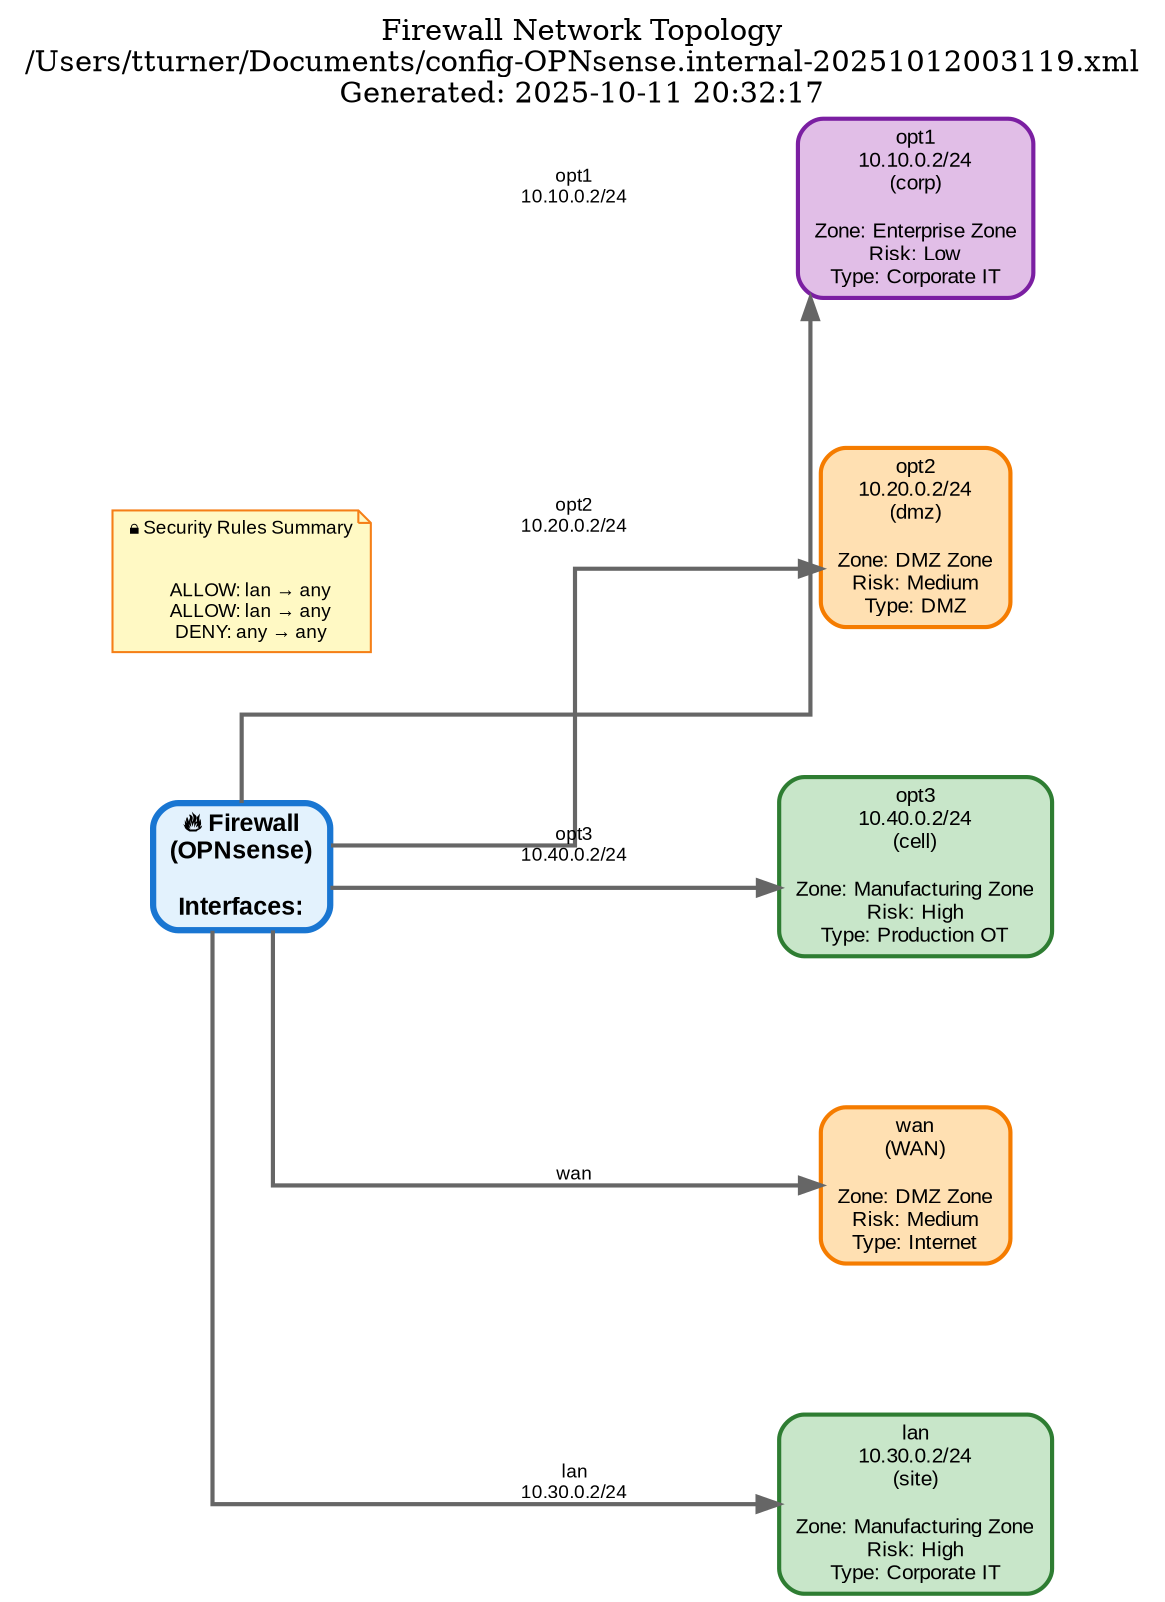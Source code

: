 digraph FirewallTopology {
  rankdir=LR;
  node [fontname="Arial", fontsize=10];
  edge [fontname="Arial", fontsize=9];
  bgcolor=white;
  splines=ortho;
  nodesep=1.0;
  ranksep=2.0;

  label="Firewall Network Topology\n/Users/tturner/Documents/config-OPNsense.internal-20251012003119.xml\nGenerated: 2025-10-11 20:32:17";
  labelloc=t;
  fontsize=14;

  // Central Firewall
  firewall [
    label="🔥 Firewall\n(OPNsense)\n\nInterfaces:";
    shape=box;
    style="filled,rounded";
    fillcolor="#e3f2fd";
    color="#1976d2";
    penwidth=3;
    fontsize=12;
    fontname="Arial Bold";
  ];

  // Network Segments
  net_opt1 [
    label="opt1\n10.10.0.2/24\n(corp)\n\nZone: Enterprise Zone\nRisk: Low\nType: Corporate IT";
    shape=box;
    style="filled,rounded";
    fillcolor="#e1bee7";
    color="#7b1fa2";
    penwidth=2;
    fontsize=10;
  ];
  net_opt2 [
    label="opt2\n10.20.0.2/24\n(dmz)\n\nZone: DMZ Zone\nRisk: Medium\nType: DMZ";
    shape=box;
    style="filled,rounded";
    fillcolor="#ffe0b2";
    color="#f57c00";
    penwidth=2;
    fontsize=10;
  ];
  net_opt3 [
    label="opt3\n10.40.0.2/24\n(cell)\n\nZone: Manufacturing Zone\nRisk: High\nType: Production OT";
    shape=box;
    style="filled,rounded";
    fillcolor="#c8e6c9";
    color="#2e7d32";
    penwidth=2;
    fontsize=10;
  ];
  net_wan [
    label="wan\n(WAN)\n\nZone: DMZ Zone\nRisk: Medium\nType: Internet";
    shape=box;
    style="filled,rounded";
    fillcolor="#ffe0b2";
    color="#f57c00";
    penwidth=2;
    fontsize=10;
  ];
  net_lan [
    label="lan\n10.30.0.2/24\n(site)\n\nZone: Manufacturing Zone\nRisk: High\nType: Corporate IT";
    shape=box;
    style="filled,rounded";
    fillcolor="#c8e6c9";
    color="#2e7d32";
    penwidth=2;
    fontsize=10;
  ];

  // Firewall to Network Connections
  firewall -> net_opt2 [
    label="opt2\n10.20.0.2/24";
    fontsize=9;
    color="#666666";
    penwidth=2;
  ];
  firewall -> net_opt3 [
    label="opt3\n10.40.0.2/24";
    fontsize=9;
    color="#666666";
    penwidth=2;
  ];
  firewall -> net_wan [
    label="wan";
    fontsize=9;
    color="#666666";
    penwidth=2;
  ];
  firewall -> net_lan [
    label="lan\n10.30.0.2/24";
    fontsize=9;
    color="#666666";
    penwidth=2;
  ];
  firewall -> net_opt1 [
    label="opt1\n10.10.0.2/24";
    fontsize=9;
    color="#666666";
    penwidth=2;
  ];

  // Security Rules (as edge labels)

  // Security Rules Summary
  rules_summary [
    label="🔒 Security Rules Summary\n\n
    ALLOW: lan → any\n    ALLOW: lan → any\n    DENY: any → any\n";
    shape=note;
    style="filled,rounded";
    fillcolor="#fff9c4";
    color="#f57f17";
    fontsize=9;
  ];
}
